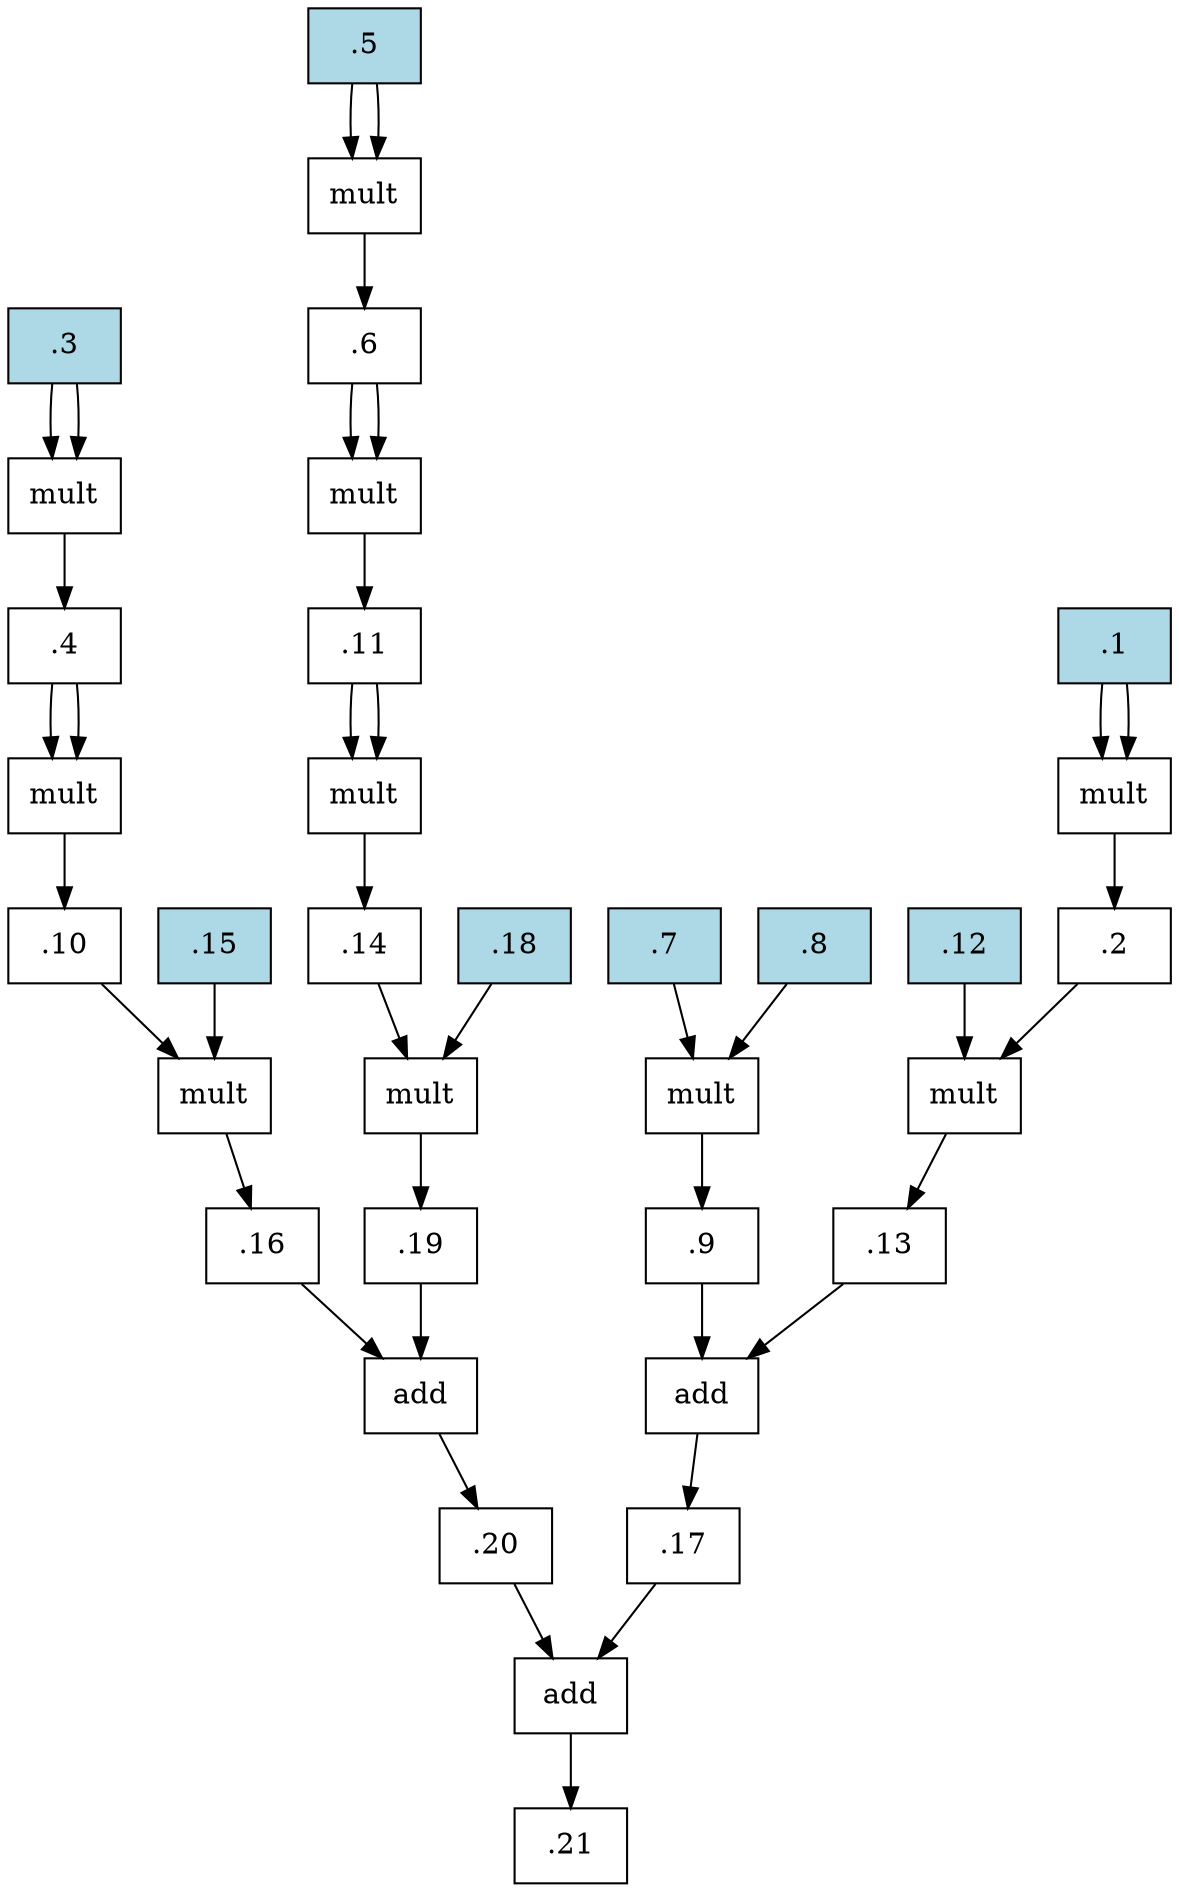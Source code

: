 digraph circuit {
	node [shape=box];
	op0 [label="mult"];
	".1" -> op0;
	".1" -> op0;
	op0 -> ".2";
	op1 [label="mult"];
	".3" -> op1;
	".3" -> op1;
	op1 -> ".4";
	op2 [label="mult"];
	".5" -> op2;
	".5" -> op2;
	op2 -> ".6";
	op3 [label="mult"];
	".7" -> op3;
	".8" -> op3;
	op3 -> ".9";
	op4 [label="mult"];
	".4" -> op4;
	".4" -> op4;
	op4 -> ".10";
	op5 [label="mult"];
	".6" -> op5;
	".6" -> op5;
	op5 -> ".11";
	op6 [label="mult"];
	".2" -> op6;
	".12" -> op6;
	op6 -> ".13";
	op7 [label="mult"];
	".11" -> op7;
	".11" -> op7;
	op7 -> ".14";
	op8 [label="mult"];
	".10" -> op8;
	".15" -> op8;
	op8 -> ".16";
	op9 [label="add"];
	".9" -> op9;
	".13" -> op9;
	op9 -> ".17";
	op10 [label="mult"];
	".14" -> op10;
	".18" -> op10;
	op10 -> ".19";
	op11 [label="add"];
	".16" -> op11;
	".19" -> op11;
	op11 -> ".20";
	op12 [label="add"];
	".17" -> op12;
	".20" -> op12;
	op12 -> ".21";
	node [shape=ellipse];
	".7" [style=filled,fillcolor=lightblue];
	".8" [style=filled,fillcolor=lightblue];
	".1" [style=filled,fillcolor=lightblue];
	".12" [style=filled,fillcolor=lightblue];
	".3" [style=filled,fillcolor=lightblue];
	".15" [style=filled,fillcolor=lightblue];
	".5" [style=filled,fillcolor=lightblue];
	".18" [style=filled,fillcolor=lightblue];
}

